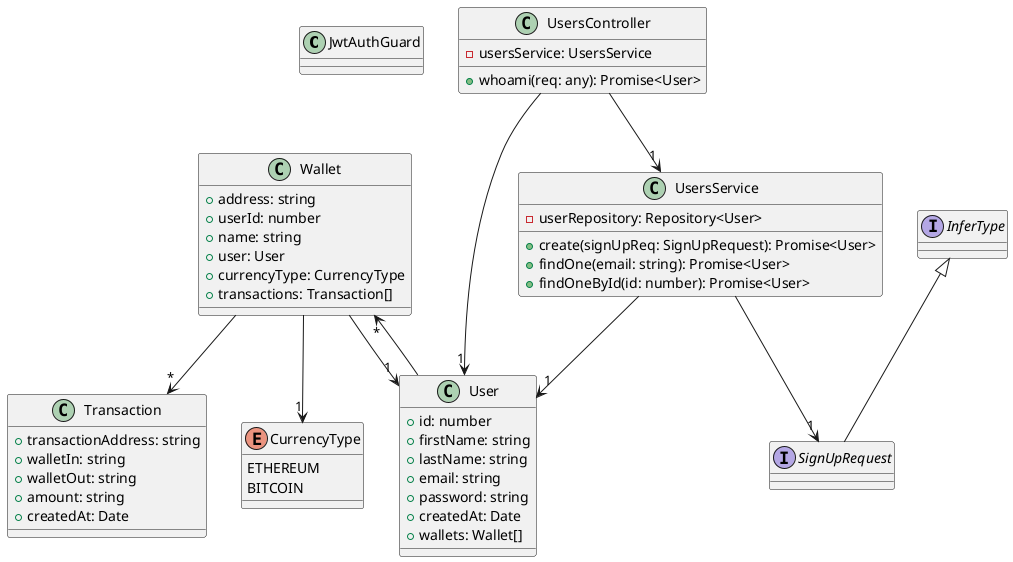 @startuml
class JwtAuthGuard
class Transaction {
    +transactionAddress: string
    +walletIn: string
    +walletOut: string
    +amount: string
    +createdAt: Date
}
enum CurrencyType {
    ETHEREUM
    BITCOIN
}
class Wallet {
    +address: string
    +userId: number
    +name: string
    +user: User
    +currencyType: CurrencyType
    +transactions: Transaction[]
}
class User {
    +id: number
    +firstName: string
    +lastName: string
    +email: string
    +password: string
    +createdAt: Date
    +wallets: Wallet[]
}
interface SignUpRequest extends InferType
class UsersService {
    -userRepository: Repository<User>
    +create(signUpReq: SignUpRequest): Promise<User>
    +findOne(email: string): Promise<User>
    +findOneById(id: number): Promise<User>
}
class UsersController {
    -usersService: UsersService
    +whoami(req: any): Promise<User>
}
Wallet --> "1" User
Wallet --> "1" CurrencyType
Wallet --> "*" Transaction
User --> "*" Wallet
UsersService --> "1" User
UsersService --> "1" SignUpRequest
UsersController --> "1" UsersService
UsersController --> "1" User
@enduml